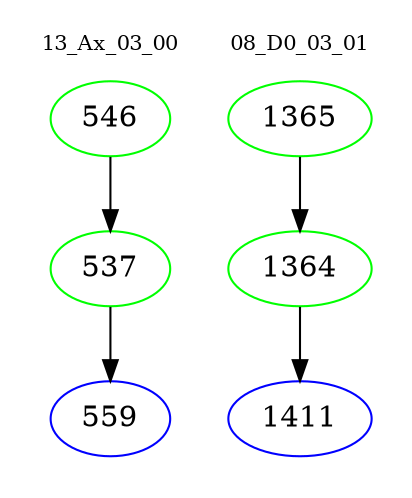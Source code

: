 digraph{
subgraph cluster_0 {
color = white
label = "13_Ax_03_00";
fontsize=10;
T0_546 [label="546", color="green"]
T0_546 -> T0_537 [color="black"]
T0_537 [label="537", color="green"]
T0_537 -> T0_559 [color="black"]
T0_559 [label="559", color="blue"]
}
subgraph cluster_1 {
color = white
label = "08_D0_03_01";
fontsize=10;
T1_1365 [label="1365", color="green"]
T1_1365 -> T1_1364 [color="black"]
T1_1364 [label="1364", color="green"]
T1_1364 -> T1_1411 [color="black"]
T1_1411 [label="1411", color="blue"]
}
}
